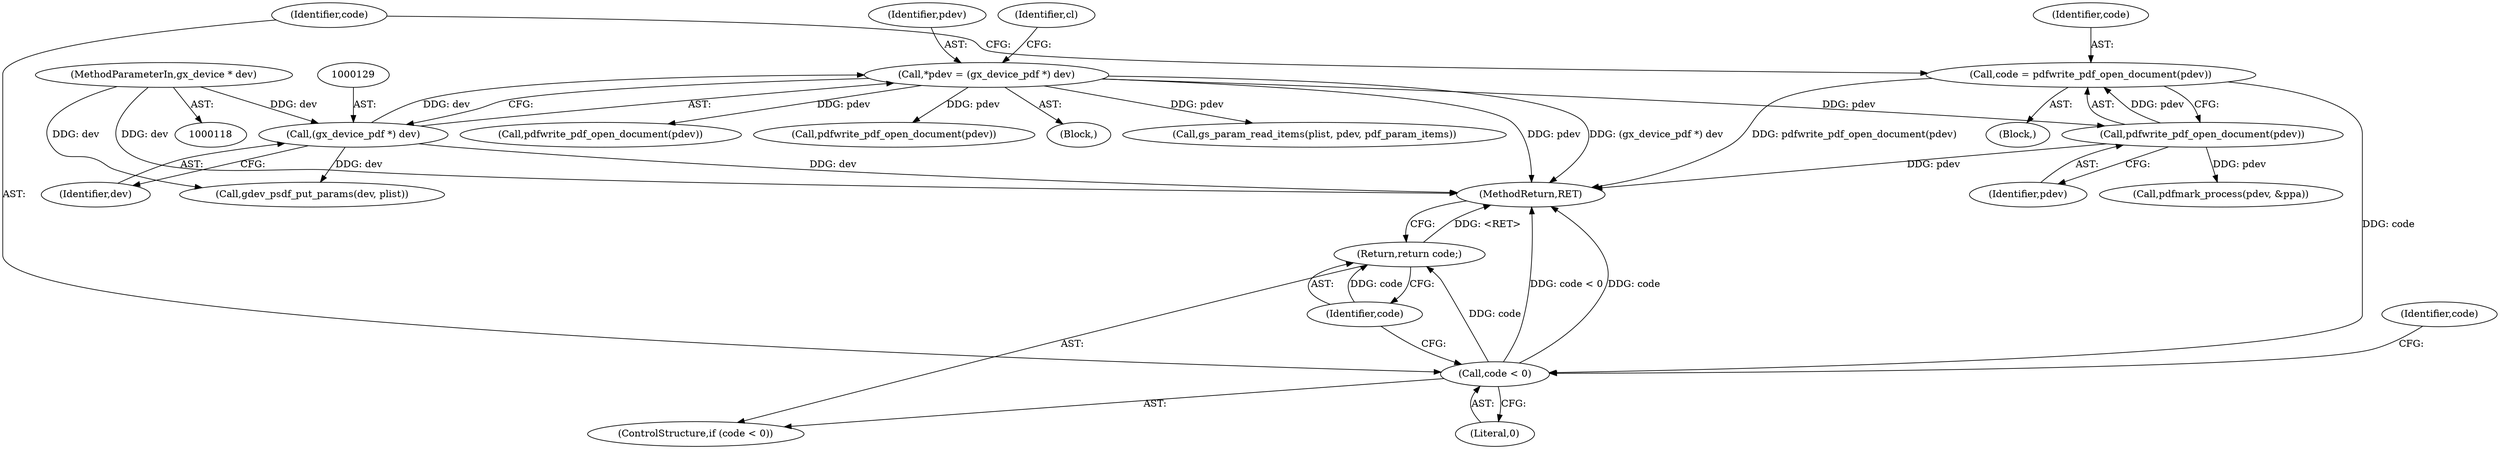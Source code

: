 digraph "0_ghostscript_c3476dde7743761a4e1d39a631716199b696b880@API" {
"1000173" [label="(Call,code = pdfwrite_pdf_open_document(pdev))"];
"1000175" [label="(Call,pdfwrite_pdf_open_document(pdev))"];
"1000126" [label="(Call,*pdev = (gx_device_pdf *) dev)"];
"1000128" [label="(Call,(gx_device_pdf *) dev)"];
"1000119" [label="(MethodParameterIn,gx_device * dev)"];
"1000178" [label="(Call,code < 0)"];
"1000181" [label="(Return,return code;)"];
"1000130" [label="(Identifier,dev)"];
"1000184" [label="(Identifier,code)"];
"1000219" [label="(Call,pdfwrite_pdf_open_document(pdev))"];
"1000182" [label="(Identifier,code)"];
"1000179" [label="(Identifier,code)"];
"1001549" [label="(MethodReturn,RET)"];
"1000180" [label="(Literal,0)"];
"1000127" [label="(Identifier,pdev)"];
"1000275" [label="(Call,pdfwrite_pdf_open_document(pdev))"];
"1000174" [label="(Identifier,code)"];
"1000119" [label="(MethodParameterIn,gx_device * dev)"];
"1000133" [label="(Identifier,cl)"];
"1000178" [label="(Call,code < 0)"];
"1000173" [label="(Call,code = pdfwrite_pdf_open_document(pdev))"];
"1000957" [label="(Call,gdev_psdf_put_params(dev, plist))"];
"1000176" [label="(Identifier,pdev)"];
"1000128" [label="(Call,(gx_device_pdf *) dev)"];
"1000175" [label="(Call,pdfwrite_pdf_open_document(pdev))"];
"1000185" [label="(Call,pdfmark_process(pdev, &ppa))"];
"1000181" [label="(Return,return code;)"];
"1000177" [label="(ControlStructure,if (code < 0))"];
"1000171" [label="(Block,)"];
"1000122" [label="(Block,)"];
"1000549" [label="(Call,gs_param_read_items(plist, pdev, pdf_param_items))"];
"1000126" [label="(Call,*pdev = (gx_device_pdf *) dev)"];
"1000173" -> "1000171"  [label="AST: "];
"1000173" -> "1000175"  [label="CFG: "];
"1000174" -> "1000173"  [label="AST: "];
"1000175" -> "1000173"  [label="AST: "];
"1000179" -> "1000173"  [label="CFG: "];
"1000173" -> "1001549"  [label="DDG: pdfwrite_pdf_open_document(pdev)"];
"1000175" -> "1000173"  [label="DDG: pdev"];
"1000173" -> "1000178"  [label="DDG: code"];
"1000175" -> "1000176"  [label="CFG: "];
"1000176" -> "1000175"  [label="AST: "];
"1000175" -> "1001549"  [label="DDG: pdev"];
"1000126" -> "1000175"  [label="DDG: pdev"];
"1000175" -> "1000185"  [label="DDG: pdev"];
"1000126" -> "1000122"  [label="AST: "];
"1000126" -> "1000128"  [label="CFG: "];
"1000127" -> "1000126"  [label="AST: "];
"1000128" -> "1000126"  [label="AST: "];
"1000133" -> "1000126"  [label="CFG: "];
"1000126" -> "1001549"  [label="DDG: pdev"];
"1000126" -> "1001549"  [label="DDG: (gx_device_pdf *) dev"];
"1000128" -> "1000126"  [label="DDG: dev"];
"1000126" -> "1000219"  [label="DDG: pdev"];
"1000126" -> "1000275"  [label="DDG: pdev"];
"1000126" -> "1000549"  [label="DDG: pdev"];
"1000128" -> "1000130"  [label="CFG: "];
"1000129" -> "1000128"  [label="AST: "];
"1000130" -> "1000128"  [label="AST: "];
"1000128" -> "1001549"  [label="DDG: dev"];
"1000119" -> "1000128"  [label="DDG: dev"];
"1000128" -> "1000957"  [label="DDG: dev"];
"1000119" -> "1000118"  [label="AST: "];
"1000119" -> "1001549"  [label="DDG: dev"];
"1000119" -> "1000957"  [label="DDG: dev"];
"1000178" -> "1000177"  [label="AST: "];
"1000178" -> "1000180"  [label="CFG: "];
"1000179" -> "1000178"  [label="AST: "];
"1000180" -> "1000178"  [label="AST: "];
"1000182" -> "1000178"  [label="CFG: "];
"1000184" -> "1000178"  [label="CFG: "];
"1000178" -> "1001549"  [label="DDG: code < 0"];
"1000178" -> "1001549"  [label="DDG: code"];
"1000178" -> "1000181"  [label="DDG: code"];
"1000181" -> "1000177"  [label="AST: "];
"1000181" -> "1000182"  [label="CFG: "];
"1000182" -> "1000181"  [label="AST: "];
"1001549" -> "1000181"  [label="CFG: "];
"1000181" -> "1001549"  [label="DDG: <RET>"];
"1000182" -> "1000181"  [label="DDG: code"];
}
